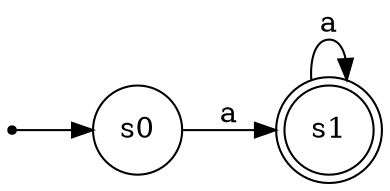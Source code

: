 digraph Automaton {
    rankdir=LR;
    node [shape=circle];

    __start__ [shape=point];
    __start__ -> s0;
    s1 [shape=doublecircle];
    s0 -> s1 [label="a"];
    s1 -> s1 [label="a"];
}
